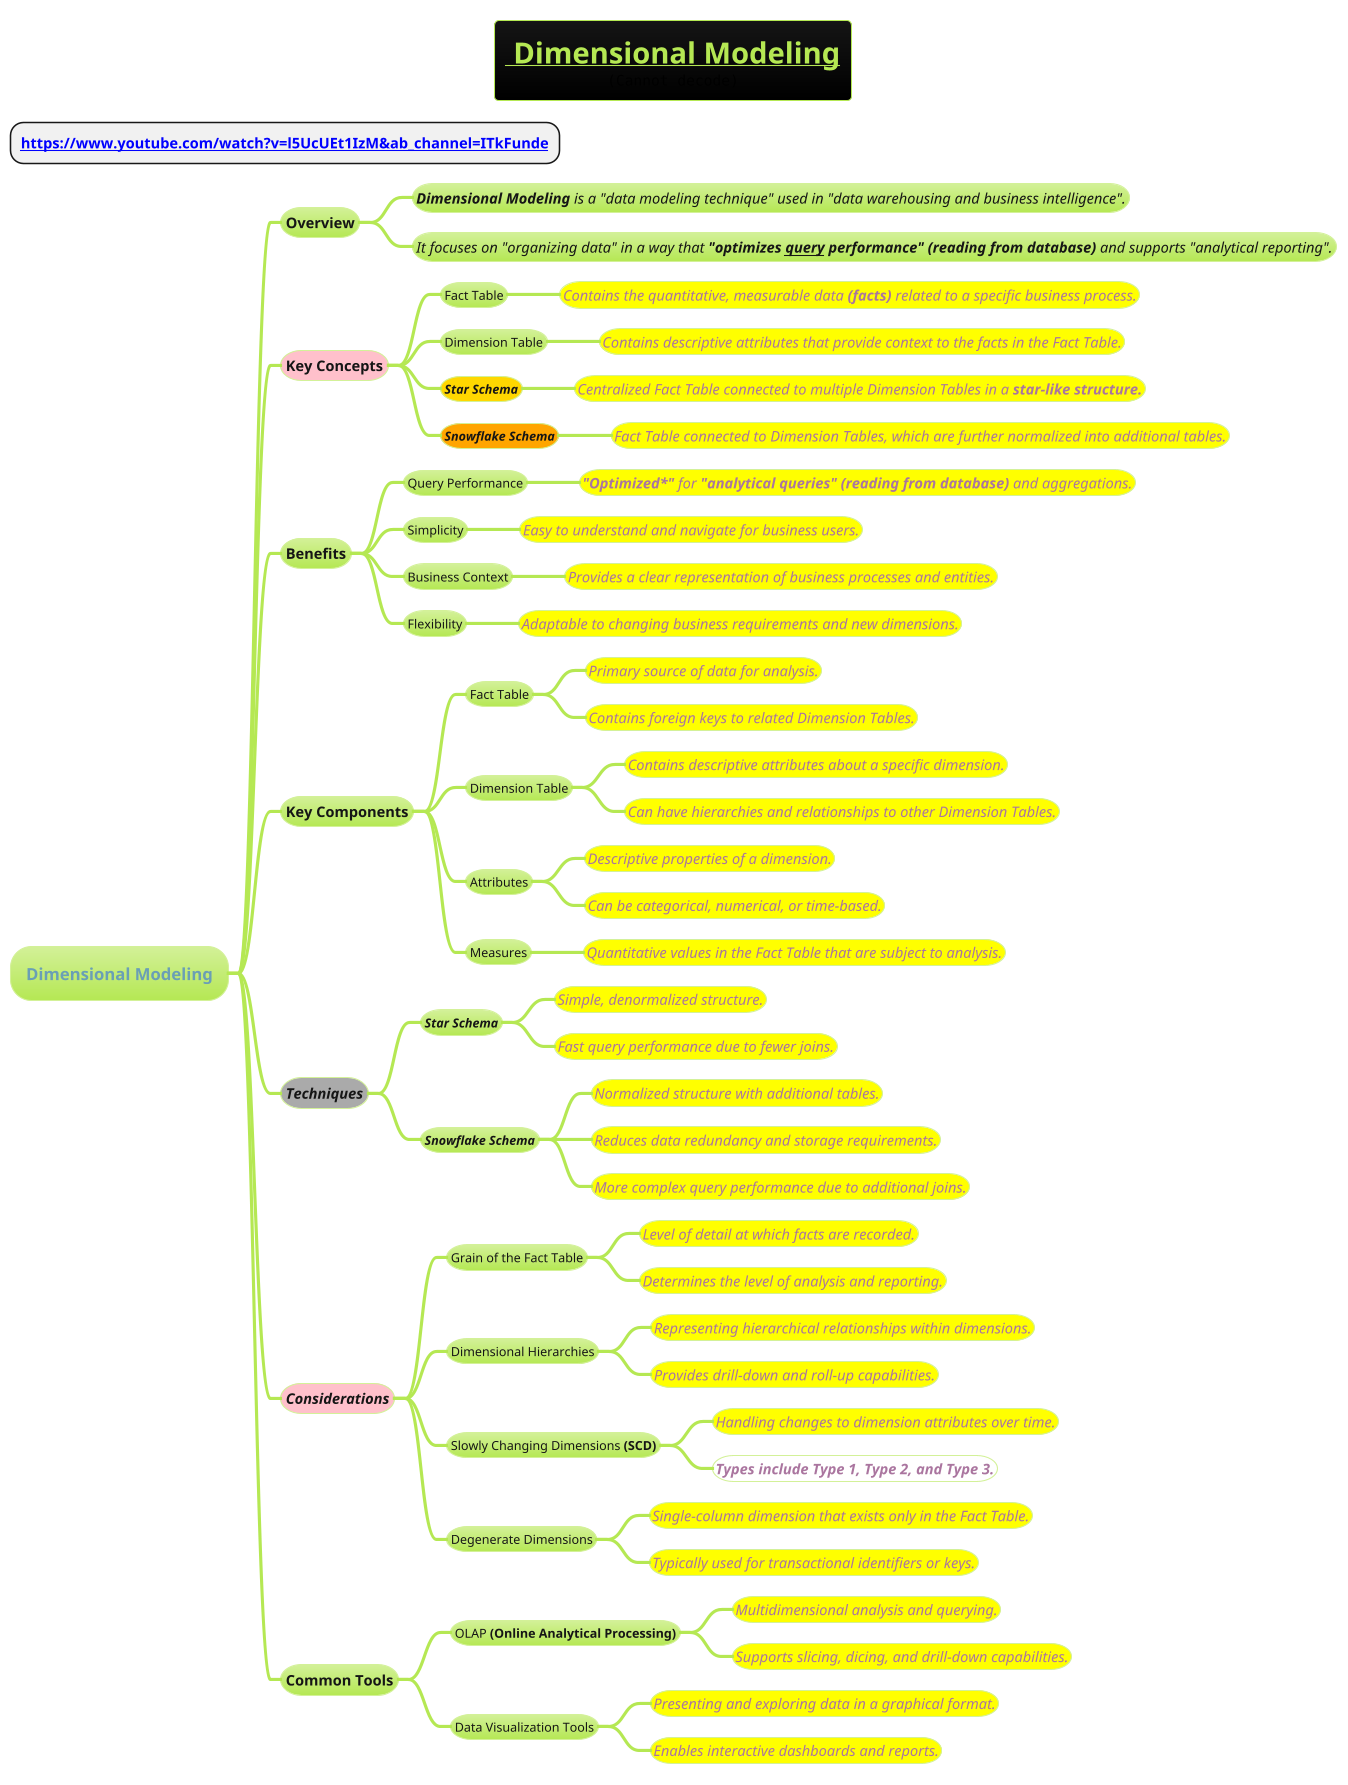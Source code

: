 @startmindmap
title =__ Dimensional Modeling__ \n<img:images/img_2.png>
* **[[https://www.youtube.com/watch?v=l5UcUEt1IzM&ab_channel=ITkFunde]]**
!theme hacker

* Dimensional Modeling
** Overview
*** ====<size:14>**Dimensional Modeling** is a "data modeling technique" used in "data warehousing and business intelligence".
*** ====<size:14>It focuses on "organizing data" in a way that **"optimizes __query__ performance" (reading from database)** and supports "analytical reporting".
**[#pink] **Key Concepts**
*** Fact Table
****[#yellow] ====<size:14>Contains the quantitative, measurable data **(facts)** related to a specific business process.
*** Dimension Table
****[#yellow] ====<size:14>Contains descriptive attributes that provide context to the facts in the Fact Table.
***[#gold] ====**Star Schema**
****[#yellow] ====<size:14>Centralized Fact Table connected to multiple Dimension Tables in a **star-like structure.**
***[#orange] ====**Snowflake Schema**
****[#yellow] ====<size:14>Fact Table connected to Dimension Tables, which are further normalized into additional tables.
** Benefits
*** Query Performance
****[#yellow] ====<size:14>**"Optimized*"** for **"analytical queries" (reading from database)** and aggregations.
*** Simplicity
****[#yellow] ====<size:14>Easy to understand and navigate for business users.
*** Business Context
****[#yellow] ====<size:14>Provides a clear representation of business processes and entities.
*** Flexibility
****[#yellow] ====<size:14>Adaptable to changing business requirements and new dimensions.
** Key Components
*** Fact Table
****[#yellow] ====<size:14>Primary source of data for analysis.
****[#yellow] ====<size:14>Contains foreign keys to related Dimension Tables.
*** Dimension Table
****[#yellow] ====<size:14>Contains descriptive attributes about a specific dimension.
****[#yellow] ====<size:14>Can have hierarchies and relationships to other Dimension Tables.
*** Attributes
****[#yellow] ====<size:14>Descriptive properties of a dimension.
****[#yellow] ====<size:14>Can be categorical, numerical, or time-based.
*** Measures
****[#yellow] ====<size:14>Quantitative values in the Fact Table that are subject to analysis.
**[#a] ====Techniques
*** ====**Star Schema**
****[#yellow] ====<size:14>Simple, denormalized structure.
****[#yellow] ====<size:14>Fast query performance due to fewer joins.
*** ====**Snowflake Schema**
****[#yellow] ====<size:14>Normalized structure with additional tables.
****[#yellow] ====<size:14>Reduces data redundancy and storage requirements.
****[#yellow] ====<size:14>More complex query performance due to additional joins.
**[#pink] ====Considerations
*** Grain of the Fact Table
****[#yellow] ====<size:14>Level of detail at which facts are recorded.
****[#yellow] ====<size:14>Determines the level of analysis and reporting.
*** Dimensional Hierarchies
****[#yellow] ====<size:14>Representing hierarchical relationships within dimensions.
****[#yellow] ====<size:14>Provides drill-down and roll-up capabilities.
*** Slowly Changing Dimensions **(SCD)**
****[#yellow] ====<size:14>Handling changes to dimension attributes over time.
****[#white] ====<size:14>**Types include Type 1, Type 2, and Type 3.**
*** Degenerate Dimensions
****[#yellow] ====<size:14>Single-column dimension that exists only in the Fact Table.
****[#yellow] ====<size:14>Typically used for transactional identifiers or keys.
** Common Tools
*** OLAP **(Online Analytical Processing)**
****[#yellow] ====<size:14>Multidimensional analysis and querying.
****[#yellow] ====<size:14>Supports slicing, dicing, and drill-down capabilities.
*** Data Visualization Tools
****[#yellow] ====<size:14>Presenting and exploring data in a graphical format.
****[#yellow] ====<size:14>Enables interactive dashboards and reports.
@endmindmap

